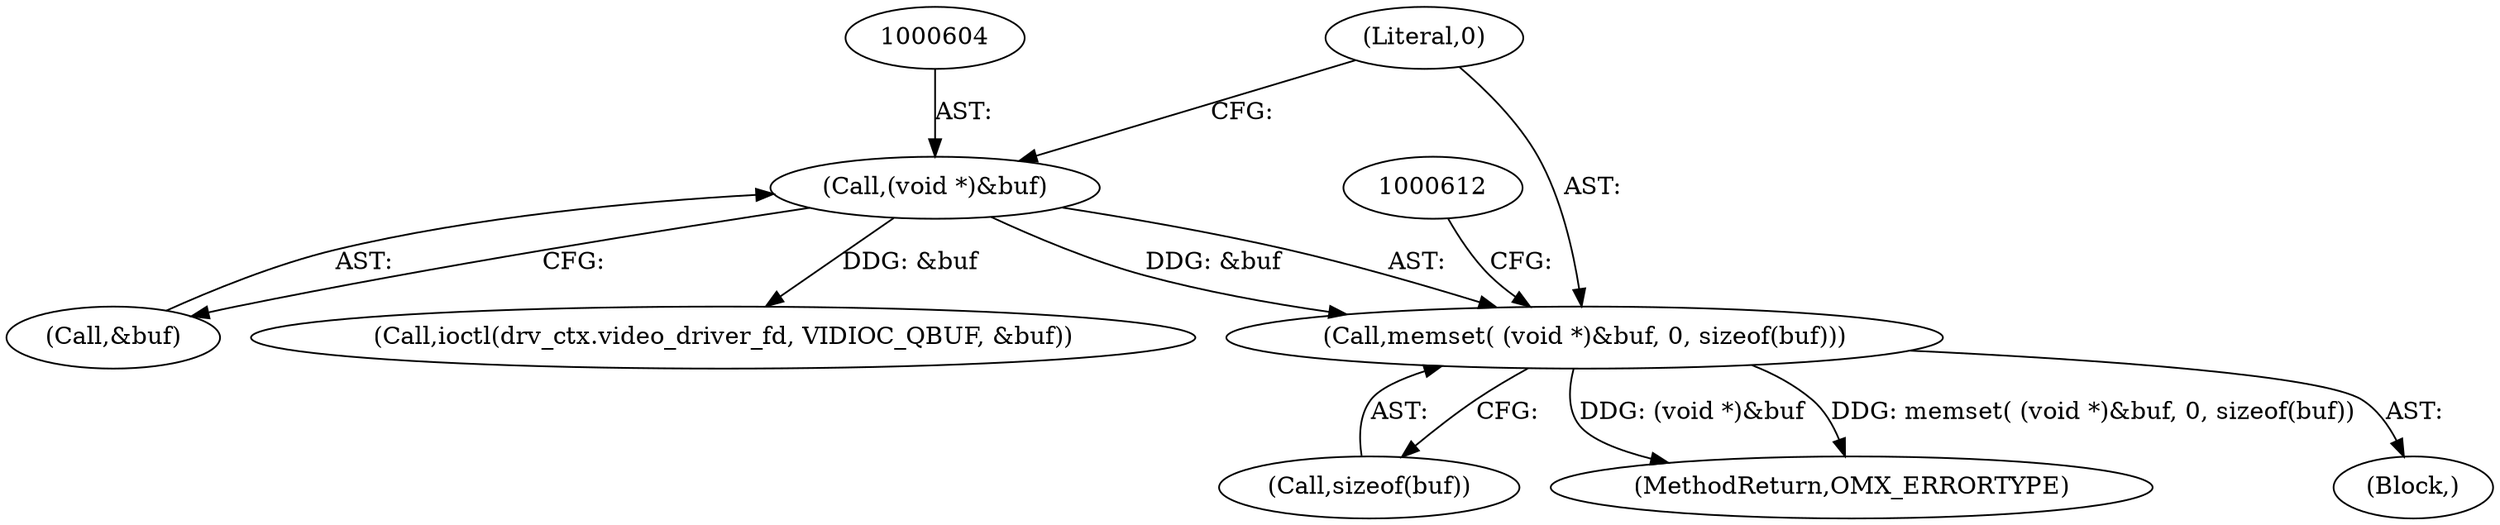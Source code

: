 digraph "0_Android_5b82f4f90c3d531313714df4b936f92fb0ff15cf_0@API" {
"1000602" [label="(Call,memset( (void *)&buf, 0, sizeof(buf)))"];
"1000603" [label="(Call,(void *)&buf)"];
"1000608" [label="(Call,sizeof(buf))"];
"1000908" [label="(MethodReturn,OMX_ERRORTYPE)"];
"1000605" [label="(Call,&buf)"];
"1000800" [label="(Call,ioctl(drv_ctx.video_driver_fd, VIDIOC_QBUF, &buf))"];
"1000607" [label="(Literal,0)"];
"1000602" [label="(Call,memset( (void *)&buf, 0, sizeof(buf)))"];
"1000108" [label="(Block,)"];
"1000603" [label="(Call,(void *)&buf)"];
"1000602" -> "1000108"  [label="AST: "];
"1000602" -> "1000608"  [label="CFG: "];
"1000603" -> "1000602"  [label="AST: "];
"1000607" -> "1000602"  [label="AST: "];
"1000608" -> "1000602"  [label="AST: "];
"1000612" -> "1000602"  [label="CFG: "];
"1000602" -> "1000908"  [label="DDG: memset( (void *)&buf, 0, sizeof(buf))"];
"1000602" -> "1000908"  [label="DDG: (void *)&buf"];
"1000603" -> "1000602"  [label="DDG: &buf"];
"1000603" -> "1000605"  [label="CFG: "];
"1000604" -> "1000603"  [label="AST: "];
"1000605" -> "1000603"  [label="AST: "];
"1000607" -> "1000603"  [label="CFG: "];
"1000603" -> "1000800"  [label="DDG: &buf"];
}
